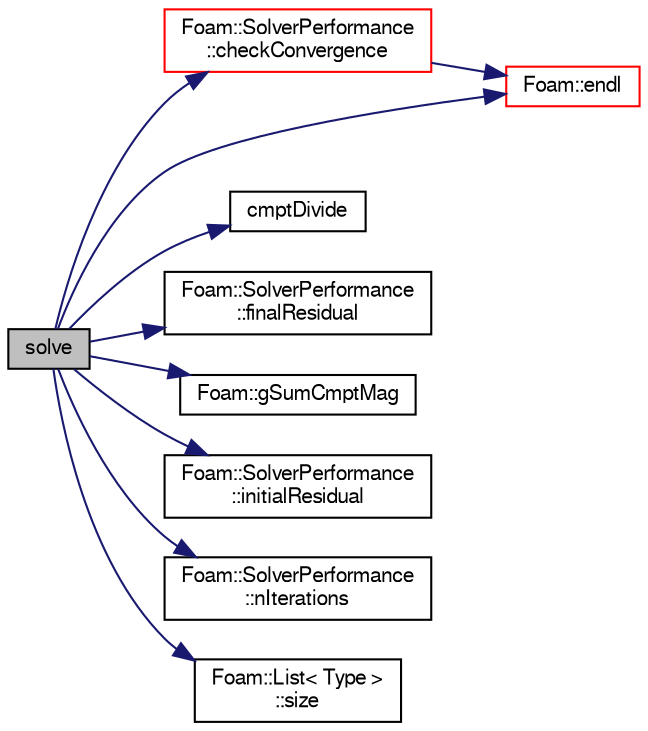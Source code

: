digraph "solve"
{
  bgcolor="transparent";
  edge [fontname="FreeSans",fontsize="10",labelfontname="FreeSans",labelfontsize="10"];
  node [fontname="FreeSans",fontsize="10",shape=record];
  rankdir="LR";
  Node6 [label="solve",height=0.2,width=0.4,color="black", fillcolor="grey75", style="filled", fontcolor="black"];
  Node6 -> Node7 [color="midnightblue",fontsize="10",style="solid",fontname="FreeSans"];
  Node7 [label="Foam::SolverPerformance\l::checkConvergence",height=0.2,width=0.4,color="red",URL="$a26810.html#ab5771e4f4a15c47b3c719a33255be433",tooltip="Check, store and return convergence. "];
  Node7 -> Node8 [color="midnightblue",fontsize="10",style="solid",fontname="FreeSans"];
  Node8 [label="Foam::endl",height=0.2,width=0.4,color="red",URL="$a21124.html#a2db8fe02a0d3909e9351bb4275b23ce4",tooltip="Add newline and flush stream. "];
  Node6 -> Node14 [color="midnightblue",fontsize="10",style="solid",fontname="FreeSans"];
  Node14 [label="cmptDivide",height=0.2,width=0.4,color="black",URL="$a12539.html#a915ae010d0c014ade4ca8ba220a95f1d"];
  Node6 -> Node8 [color="midnightblue",fontsize="10",style="solid",fontname="FreeSans"];
  Node6 -> Node15 [color="midnightblue",fontsize="10",style="solid",fontname="FreeSans"];
  Node15 [label="Foam::SolverPerformance\l::finalResidual",height=0.2,width=0.4,color="black",URL="$a26810.html#aac1f6730c95125fda417066ca5fdb1b6",tooltip="Return final residual. "];
  Node6 -> Node16 [color="midnightblue",fontsize="10",style="solid",fontname="FreeSans"];
  Node16 [label="Foam::gSumCmptMag",height=0.2,width=0.4,color="black",URL="$a21124.html#a491c4c718419b5d4d2c535c6fa5bf385"];
  Node6 -> Node17 [color="midnightblue",fontsize="10",style="solid",fontname="FreeSans"];
  Node17 [label="Foam::SolverPerformance\l::initialResidual",height=0.2,width=0.4,color="black",URL="$a26810.html#aa934099b8c3787257b11a24bbfc10042",tooltip="Return initial residual. "];
  Node6 -> Node18 [color="midnightblue",fontsize="10",style="solid",fontname="FreeSans"];
  Node18 [label="Foam::SolverPerformance\l::nIterations",height=0.2,width=0.4,color="black",URL="$a26810.html#aebdd923017ce4b390cac177fb99671fe",tooltip="Return number of iterations. "];
  Node6 -> Node19 [color="midnightblue",fontsize="10",style="solid",fontname="FreeSans"];
  Node19 [label="Foam::List\< Type \>\l::size",height=0.2,width=0.4,color="black",URL="$a25694.html#a8a5f6fa29bd4b500caf186f60245b384",tooltip="Override size to be inconsistent with allocated storage. "];
}
